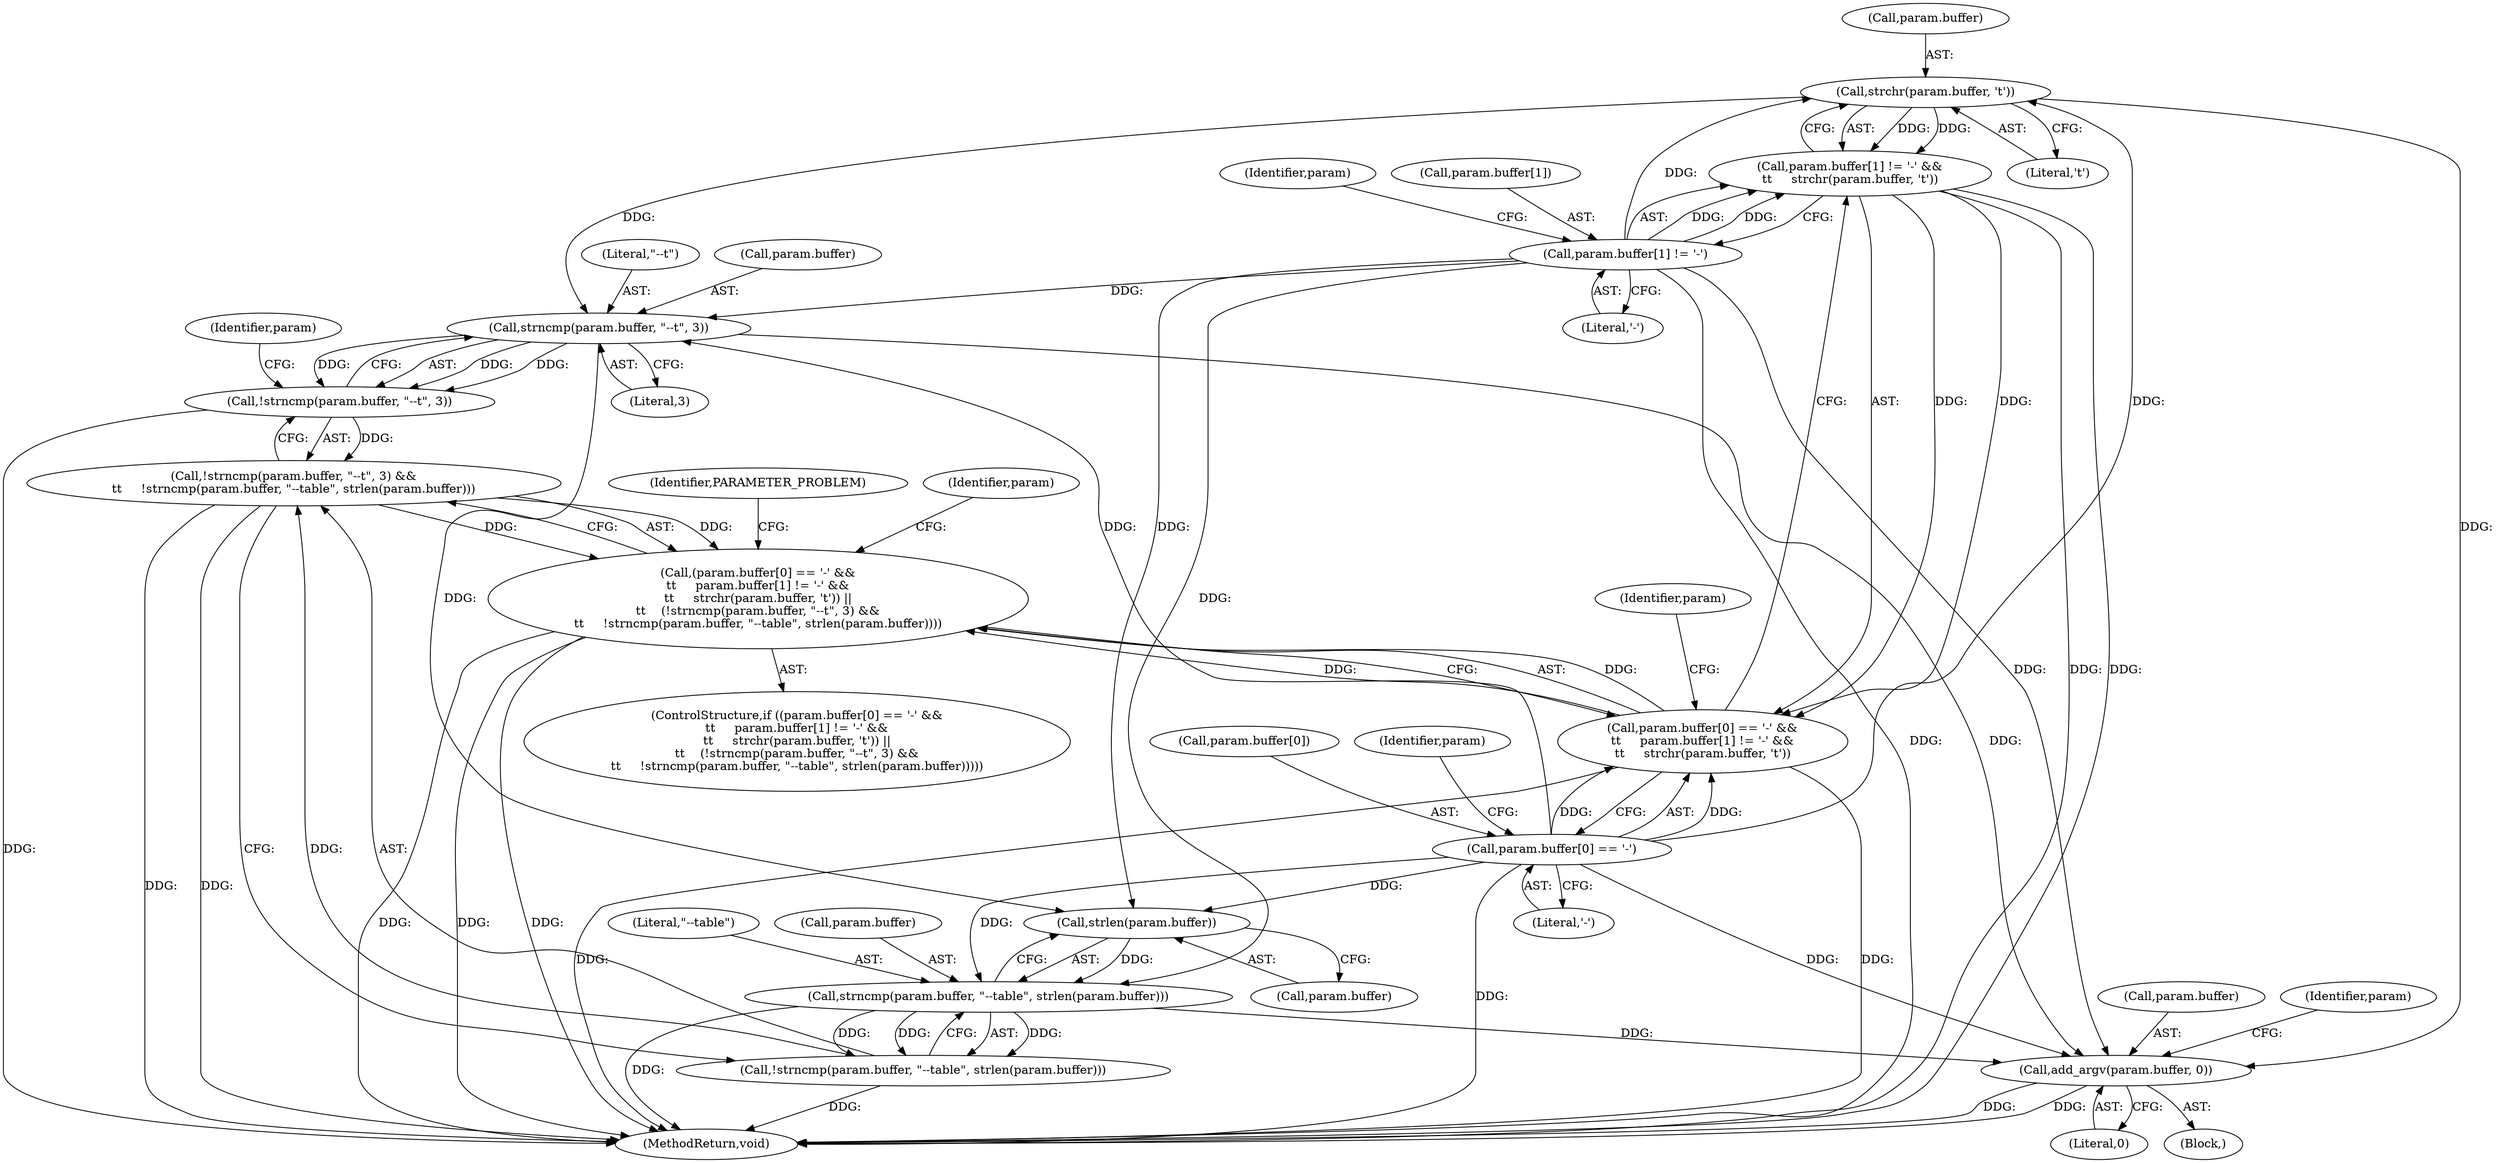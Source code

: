 digraph "0_netfilter_2ae1099a42e6a0f06de305ca13a842ac83d4683e@API" {
"1000133" [label="(Call,strchr(param.buffer, 't'))"];
"1000126" [label="(Call,param.buffer[1] != '-')"];
"1000118" [label="(Call,param.buffer[0] == '-')"];
"1000125" [label="(Call,param.buffer[1] != '-' &&\n\t\t     strchr(param.buffer, 't'))"];
"1000117" [label="(Call,param.buffer[0] == '-' &&\n\t\t     param.buffer[1] != '-' &&\n\t\t     strchr(param.buffer, 't'))"];
"1000116" [label="(Call,(param.buffer[0] == '-' &&\n\t\t     param.buffer[1] != '-' &&\n\t\t     strchr(param.buffer, 't')) ||\n\t\t    (!strncmp(param.buffer, \"--t\", 3) &&\n\t\t     !strncmp(param.buffer, \"--table\", strlen(param.buffer))))"];
"1000140" [label="(Call,strncmp(param.buffer, \"--t\", 3))"];
"1000139" [label="(Call,!strncmp(param.buffer, \"--t\", 3))"];
"1000138" [label="(Call,!strncmp(param.buffer, \"--t\", 3) &&\n\t\t     !strncmp(param.buffer, \"--table\", strlen(param.buffer)))"];
"1000152" [label="(Call,strlen(param.buffer))"];
"1000147" [label="(Call,strncmp(param.buffer, \"--table\", strlen(param.buffer)))"];
"1000146" [label="(Call,!strncmp(param.buffer, \"--table\", strlen(param.buffer)))"];
"1000164" [label="(Call,add_argv(param.buffer, 0))"];
"1000116" [label="(Call,(param.buffer[0] == '-' &&\n\t\t     param.buffer[1] != '-' &&\n\t\t     strchr(param.buffer, 't')) ||\n\t\t    (!strncmp(param.buffer, \"--t\", 3) &&\n\t\t     !strncmp(param.buffer, \"--table\", strlen(param.buffer))))"];
"1000142" [label="(Identifier,param)"];
"1000117" [label="(Call,param.buffer[0] == '-' &&\n\t\t     param.buffer[1] != '-' &&\n\t\t     strchr(param.buffer, 't'))"];
"1000125" [label="(Call,param.buffer[1] != '-' &&\n\t\t     strchr(param.buffer, 't'))"];
"1000138" [label="(Call,!strncmp(param.buffer, \"--t\", 3) &&\n\t\t     !strncmp(param.buffer, \"--table\", strlen(param.buffer)))"];
"1000145" [label="(Literal,3)"];
"1000151" [label="(Literal,\"--table\")"];
"1000115" [label="(ControlStructure,if ((param.buffer[0] == '-' &&\n\t\t     param.buffer[1] != '-' &&\n\t\t     strchr(param.buffer, 't')) ||\n\t\t    (!strncmp(param.buffer, \"--t\", 3) &&\n\t\t     !strncmp(param.buffer, \"--table\", strlen(param.buffer)))))"];
"1000144" [label="(Literal,\"--t\")"];
"1000166" [label="(Identifier,param)"];
"1000127" [label="(Call,param.buffer[1])"];
"1000119" [label="(Call,param.buffer[0])"];
"1000174" [label="(MethodReturn,void)"];
"1000124" [label="(Literal,'-')"];
"1000133" [label="(Call,strchr(param.buffer, 't'))"];
"1000118" [label="(Call,param.buffer[0] == '-')"];
"1000141" [label="(Call,param.buffer)"];
"1000135" [label="(Identifier,param)"];
"1000129" [label="(Identifier,param)"];
"1000147" [label="(Call,strncmp(param.buffer, \"--table\", strlen(param.buffer)))"];
"1000137" [label="(Literal,'t')"];
"1000168" [label="(Literal,0)"];
"1000152" [label="(Call,strlen(param.buffer))"];
"1000165" [label="(Call,param.buffer)"];
"1000149" [label="(Identifier,param)"];
"1000158" [label="(Identifier,PARAMETER_PROBLEM)"];
"1000134" [label="(Call,param.buffer)"];
"1000148" [label="(Call,param.buffer)"];
"1000139" [label="(Call,!strncmp(param.buffer, \"--t\", 3))"];
"1000171" [label="(Identifier,param)"];
"1000164" [label="(Call,add_argv(param.buffer, 0))"];
"1000126" [label="(Call,param.buffer[1] != '-')"];
"1000146" [label="(Call,!strncmp(param.buffer, \"--table\", strlen(param.buffer)))"];
"1000132" [label="(Literal,'-')"];
"1000104" [label="(Block,)"];
"1000153" [label="(Call,param.buffer)"];
"1000140" [label="(Call,strncmp(param.buffer, \"--t\", 3))"];
"1000133" -> "1000125"  [label="AST: "];
"1000133" -> "1000137"  [label="CFG: "];
"1000134" -> "1000133"  [label="AST: "];
"1000137" -> "1000133"  [label="AST: "];
"1000125" -> "1000133"  [label="CFG: "];
"1000133" -> "1000125"  [label="DDG: "];
"1000133" -> "1000125"  [label="DDG: "];
"1000126" -> "1000133"  [label="DDG: "];
"1000118" -> "1000133"  [label="DDG: "];
"1000133" -> "1000140"  [label="DDG: "];
"1000133" -> "1000164"  [label="DDG: "];
"1000126" -> "1000125"  [label="AST: "];
"1000126" -> "1000132"  [label="CFG: "];
"1000127" -> "1000126"  [label="AST: "];
"1000132" -> "1000126"  [label="AST: "];
"1000135" -> "1000126"  [label="CFG: "];
"1000125" -> "1000126"  [label="CFG: "];
"1000126" -> "1000174"  [label="DDG: "];
"1000126" -> "1000125"  [label="DDG: "];
"1000126" -> "1000125"  [label="DDG: "];
"1000126" -> "1000140"  [label="DDG: "];
"1000126" -> "1000147"  [label="DDG: "];
"1000126" -> "1000152"  [label="DDG: "];
"1000126" -> "1000164"  [label="DDG: "];
"1000118" -> "1000117"  [label="AST: "];
"1000118" -> "1000124"  [label="CFG: "];
"1000119" -> "1000118"  [label="AST: "];
"1000124" -> "1000118"  [label="AST: "];
"1000129" -> "1000118"  [label="CFG: "];
"1000117" -> "1000118"  [label="CFG: "];
"1000118" -> "1000174"  [label="DDG: "];
"1000118" -> "1000117"  [label="DDG: "];
"1000118" -> "1000117"  [label="DDG: "];
"1000118" -> "1000140"  [label="DDG: "];
"1000118" -> "1000147"  [label="DDG: "];
"1000118" -> "1000152"  [label="DDG: "];
"1000118" -> "1000164"  [label="DDG: "];
"1000125" -> "1000117"  [label="AST: "];
"1000117" -> "1000125"  [label="CFG: "];
"1000125" -> "1000174"  [label="DDG: "];
"1000125" -> "1000174"  [label="DDG: "];
"1000125" -> "1000117"  [label="DDG: "];
"1000125" -> "1000117"  [label="DDG: "];
"1000117" -> "1000116"  [label="AST: "];
"1000142" -> "1000117"  [label="CFG: "];
"1000116" -> "1000117"  [label="CFG: "];
"1000117" -> "1000174"  [label="DDG: "];
"1000117" -> "1000174"  [label="DDG: "];
"1000117" -> "1000116"  [label="DDG: "];
"1000117" -> "1000116"  [label="DDG: "];
"1000116" -> "1000115"  [label="AST: "];
"1000116" -> "1000138"  [label="CFG: "];
"1000138" -> "1000116"  [label="AST: "];
"1000158" -> "1000116"  [label="CFG: "];
"1000166" -> "1000116"  [label="CFG: "];
"1000116" -> "1000174"  [label="DDG: "];
"1000116" -> "1000174"  [label="DDG: "];
"1000116" -> "1000174"  [label="DDG: "];
"1000138" -> "1000116"  [label="DDG: "];
"1000138" -> "1000116"  [label="DDG: "];
"1000140" -> "1000139"  [label="AST: "];
"1000140" -> "1000145"  [label="CFG: "];
"1000141" -> "1000140"  [label="AST: "];
"1000144" -> "1000140"  [label="AST: "];
"1000145" -> "1000140"  [label="AST: "];
"1000139" -> "1000140"  [label="CFG: "];
"1000140" -> "1000139"  [label="DDG: "];
"1000140" -> "1000139"  [label="DDG: "];
"1000140" -> "1000139"  [label="DDG: "];
"1000140" -> "1000152"  [label="DDG: "];
"1000140" -> "1000164"  [label="DDG: "];
"1000139" -> "1000138"  [label="AST: "];
"1000149" -> "1000139"  [label="CFG: "];
"1000138" -> "1000139"  [label="CFG: "];
"1000139" -> "1000174"  [label="DDG: "];
"1000139" -> "1000138"  [label="DDG: "];
"1000138" -> "1000146"  [label="CFG: "];
"1000146" -> "1000138"  [label="AST: "];
"1000138" -> "1000174"  [label="DDG: "];
"1000138" -> "1000174"  [label="DDG: "];
"1000146" -> "1000138"  [label="DDG: "];
"1000152" -> "1000147"  [label="AST: "];
"1000152" -> "1000153"  [label="CFG: "];
"1000153" -> "1000152"  [label="AST: "];
"1000147" -> "1000152"  [label="CFG: "];
"1000152" -> "1000147"  [label="DDG: "];
"1000147" -> "1000146"  [label="AST: "];
"1000148" -> "1000147"  [label="AST: "];
"1000151" -> "1000147"  [label="AST: "];
"1000146" -> "1000147"  [label="CFG: "];
"1000147" -> "1000174"  [label="DDG: "];
"1000147" -> "1000146"  [label="DDG: "];
"1000147" -> "1000146"  [label="DDG: "];
"1000147" -> "1000146"  [label="DDG: "];
"1000147" -> "1000164"  [label="DDG: "];
"1000146" -> "1000174"  [label="DDG: "];
"1000164" -> "1000104"  [label="AST: "];
"1000164" -> "1000168"  [label="CFG: "];
"1000165" -> "1000164"  [label="AST: "];
"1000168" -> "1000164"  [label="AST: "];
"1000171" -> "1000164"  [label="CFG: "];
"1000164" -> "1000174"  [label="DDG: "];
"1000164" -> "1000174"  [label="DDG: "];
}
